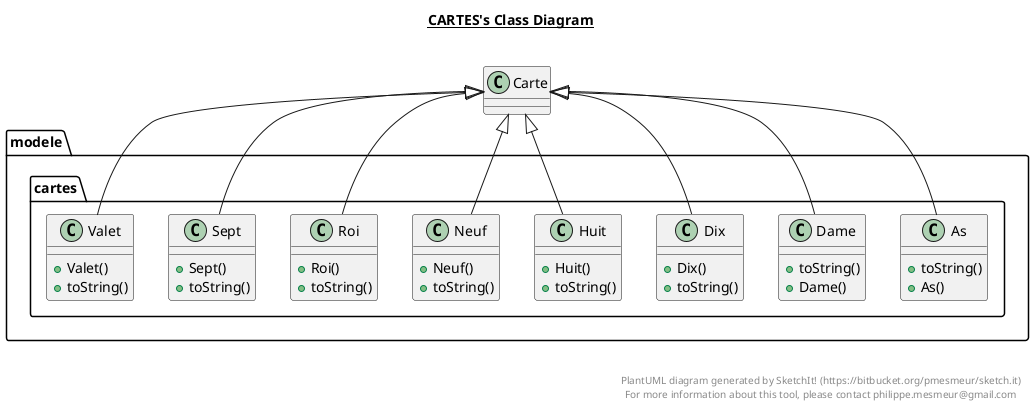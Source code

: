 @startuml

title __CARTES's Class Diagram__\n

  package modele {
    package modele.cartes {
      class As {
          + toString()
          + As()
      }
    }
  }
  

  package modele {
    package modele.cartes {
      class Dame {
          + toString()
          + Dame()
      }
    }
  }
  

  package modele {
    package modele.cartes {
      class Dix {
          + Dix()
          + toString()
      }
    }
  }
  

  package modele {
    package modele.cartes {
      class Huit {
          + Huit()
          + toString()
      }
    }
  }
  

  package modele {
    package modele.cartes {
      class Neuf {
          + Neuf()
          + toString()
      }
    }
  }
  

  package modele {
    package modele.cartes {
      class Roi {
          + Roi()
          + toString()
      }
    }
  }
  

  package modele {
    package modele.cartes {
      class Sept {
          + Sept()
          + toString()
      }
    }
  }
  

  package modele {
    package modele.cartes {
      class Valet {
          + Valet()
          + toString()
      }
    }
  }
  

  As -up-|> Carte
  Dame -up-|> Carte
  Dix -up-|> Carte
  Huit -up-|> Carte
  Neuf -up-|> Carte
  Roi -up-|> Carte
  Sept -up-|> Carte
  Valet -up-|> Carte


right footer


PlantUML diagram generated by SketchIt! (https://bitbucket.org/pmesmeur/sketch.it)
For more information about this tool, please contact philippe.mesmeur@gmail.com
endfooter

@enduml
